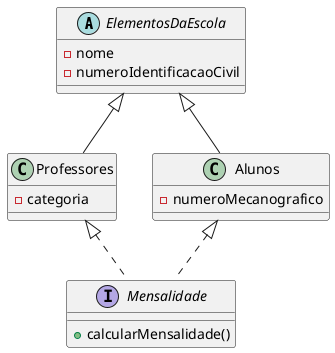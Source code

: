 @startuml
'https://plantuml.com/class-diagram

abstract class ElementosDaEscola{
-nome
-numeroIdentificacaoCivil
}

class Professores{
-categoria
}
class Alunos{
-numeroMecanografico
}
interface Mensalidade{
+calcularMensalidade()
}

ElementosDaEscola <|-- Professores
ElementosDaEscola <|-- Alunos

Professores <|.. Mensalidade
Alunos <|.. Mensalidade

@enduml
